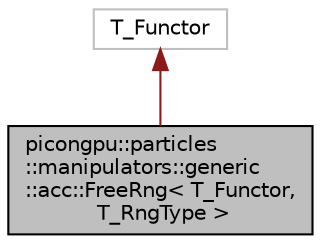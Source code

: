 digraph "picongpu::particles::manipulators::generic::acc::FreeRng&lt; T_Functor, T_RngType &gt;"
{
 // LATEX_PDF_SIZE
  edge [fontname="Helvetica",fontsize="10",labelfontname="Helvetica",labelfontsize="10"];
  node [fontname="Helvetica",fontsize="10",shape=record];
  Node1 [label="picongpu::particles\l::manipulators::generic\l::acc::FreeRng\< T_Functor,\l T_RngType \>",height=0.2,width=0.4,color="black", fillcolor="grey75", style="filled", fontcolor="black",tooltip=" "];
  Node2 -> Node1 [dir="back",color="firebrick4",fontsize="10",style="solid",fontname="Helvetica"];
  Node2 [label="T_Functor",height=0.2,width=0.4,color="grey75", fillcolor="white", style="filled",tooltip=" "];
}
